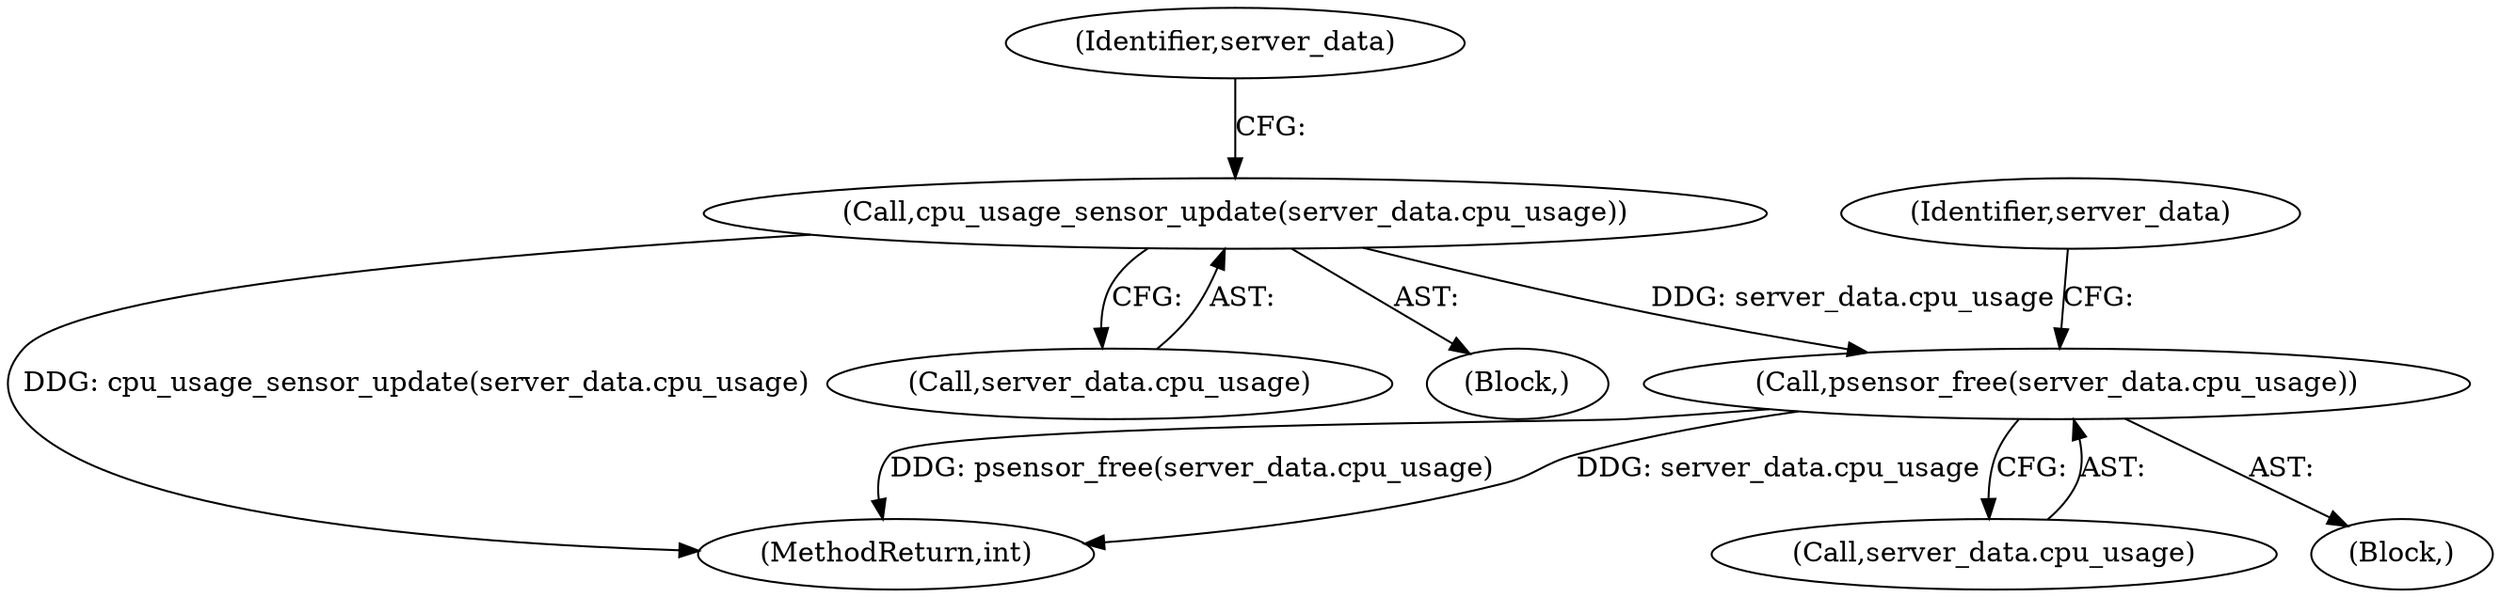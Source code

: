 digraph "0_wpitchoune_8b10426dcc0246c1712a99460dd470dcb1cc4d9c_0@API" {
"1000367" [label="(Call,cpu_usage_sensor_update(server_data.cpu_usage))"];
"1000399" [label="(Call,psensor_free(server_data.cpu_usage))"];
"1000373" [label="(Identifier,server_data)"];
"1000368" [label="(Call,server_data.cpu_usage)"];
"1000417" [label="(MethodReturn,int)"];
"1000367" [label="(Call,cpu_usage_sensor_update(server_data.cpu_usage))"];
"1000358" [label="(Block,)"];
"1000400" [label="(Call,server_data.cpu_usage)"];
"1000405" [label="(Identifier,server_data)"];
"1000104" [label="(Block,)"];
"1000399" [label="(Call,psensor_free(server_data.cpu_usage))"];
"1000367" -> "1000358"  [label="AST: "];
"1000367" -> "1000368"  [label="CFG: "];
"1000368" -> "1000367"  [label="AST: "];
"1000373" -> "1000367"  [label="CFG: "];
"1000367" -> "1000417"  [label="DDG: cpu_usage_sensor_update(server_data.cpu_usage)"];
"1000367" -> "1000399"  [label="DDG: server_data.cpu_usage"];
"1000399" -> "1000104"  [label="AST: "];
"1000399" -> "1000400"  [label="CFG: "];
"1000400" -> "1000399"  [label="AST: "];
"1000405" -> "1000399"  [label="CFG: "];
"1000399" -> "1000417"  [label="DDG: server_data.cpu_usage"];
"1000399" -> "1000417"  [label="DDG: psensor_free(server_data.cpu_usage)"];
}
